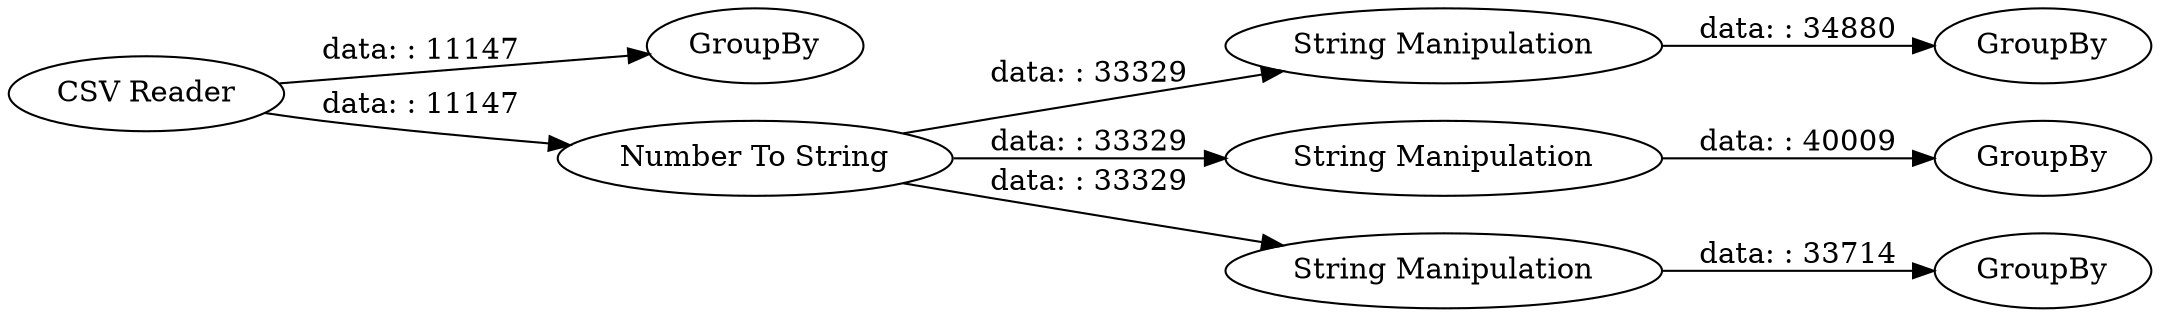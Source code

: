 digraph {
	"-2829590892987080175_5" [label=GroupBy]
	"-2829590892987080175_14" [label=GroupBy]
	"-2829590892987080175_9" [label=GroupBy]
	"-2829590892987080175_1" [label="CSV Reader"]
	"-2829590892987080175_6" [label="String Manipulation"]
	"-2829590892987080175_7" [label=GroupBy]
	"-2829590892987080175_4" [label="Number To String"]
	"-2829590892987080175_8" [label="String Manipulation"]
	"-2829590892987080175_3" [label="String Manipulation"]
	"-2829590892987080175_4" -> "-2829590892987080175_3" [label="data: : 33329"]
	"-2829590892987080175_1" -> "-2829590892987080175_14" [label="data: : 11147"]
	"-2829590892987080175_6" -> "-2829590892987080175_7" [label="data: : 34880"]
	"-2829590892987080175_1" -> "-2829590892987080175_4" [label="data: : 11147"]
	"-2829590892987080175_4" -> "-2829590892987080175_6" [label="data: : 33329"]
	"-2829590892987080175_3" -> "-2829590892987080175_5" [label="data: : 33714"]
	"-2829590892987080175_4" -> "-2829590892987080175_8" [label="data: : 33329"]
	"-2829590892987080175_8" -> "-2829590892987080175_9" [label="data: : 40009"]
	rankdir=LR
}
